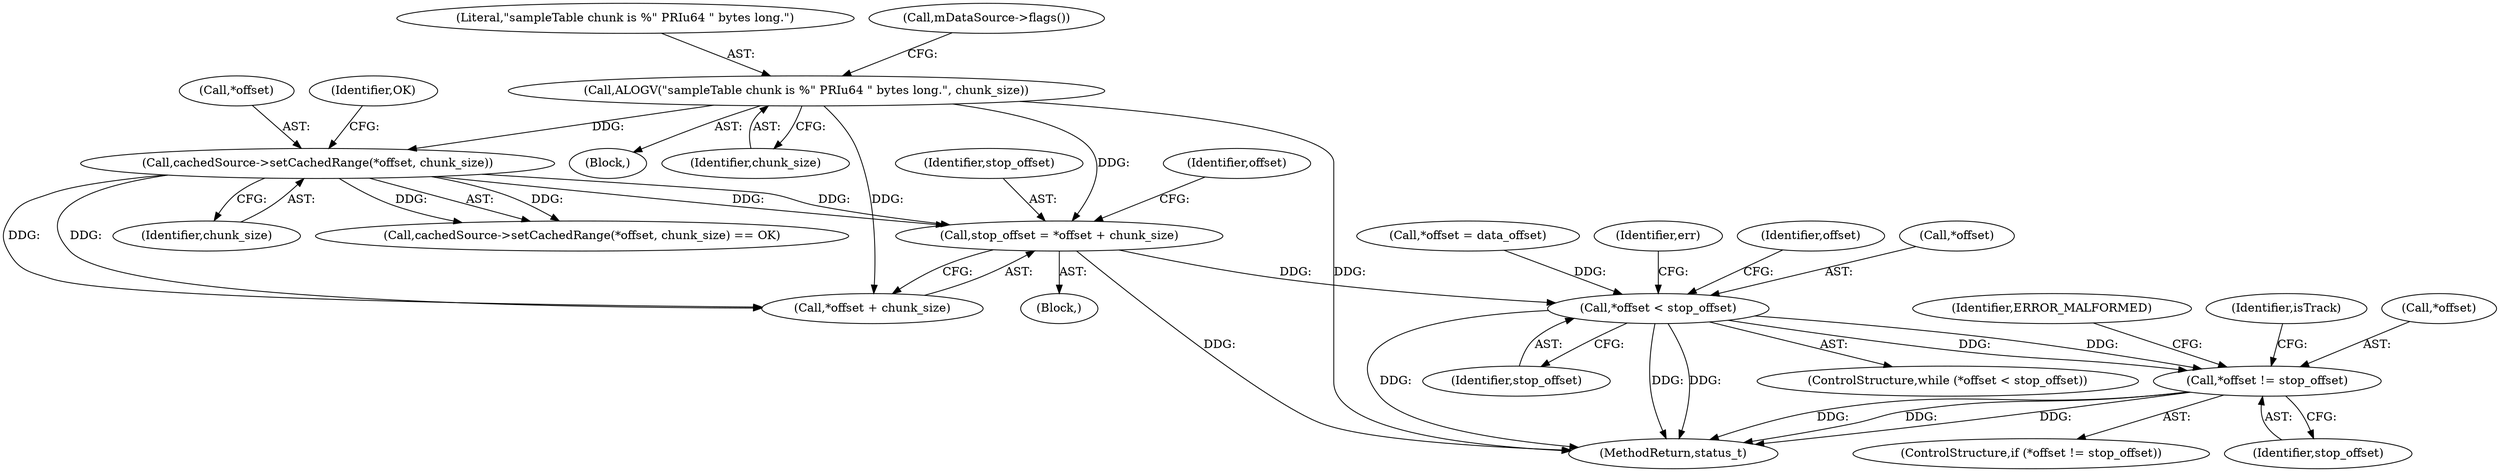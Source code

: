 digraph "0_Android_6fe85f7e15203e48df2cc3e8e1c4bc6ad49dc968@integer" {
"1000468" [label="(Call,stop_offset = *offset + chunk_size)"];
"1000395" [label="(Call,cachedSource->setCachedRange(*offset, chunk_size))"];
"1000378" [label="(Call,ALOGV(\"sampleTable chunk is %\" PRIu64 \" bytes long.\", chunk_size))"];
"1000479" [label="(Call,*offset < stop_offset)"];
"1000500" [label="(Call,*offset != stop_offset)"];
"1000380" [label="(Identifier,chunk_size)"];
"1000486" [label="(Identifier,err)"];
"1000506" [label="(Identifier,ERROR_MALFORMED)"];
"1000508" [label="(Identifier,isTrack)"];
"1000469" [label="(Identifier,stop_offset)"];
"1000479" [label="(Call,*offset < stop_offset)"];
"1000502" [label="(Identifier,offset)"];
"1002931" [label="(MethodReturn,status_t)"];
"1000501" [label="(Call,*offset)"];
"1000476" [label="(Identifier,offset)"];
"1000394" [label="(Call,cachedSource->setCachedRange(*offset, chunk_size) == OK)"];
"1000379" [label="(Literal,\"sampleTable chunk is %\" PRIu64 \" bytes long.\")"];
"1000480" [label="(Call,*offset)"];
"1000468" [label="(Call,stop_offset = *offset + chunk_size)"];
"1000395" [label="(Call,cachedSource->setCachedRange(*offset, chunk_size))"];
"1000377" [label="(Block,)"];
"1000396" [label="(Call,*offset)"];
"1000470" [label="(Call,*offset + chunk_size)"];
"1000383" [label="(Call,mDataSource->flags())"];
"1000500" [label="(Call,*offset != stop_offset)"];
"1000368" [label="(Block,)"];
"1000499" [label="(ControlStructure,if (*offset != stop_offset))"];
"1000399" [label="(Identifier,OK)"];
"1000478" [label="(ControlStructure,while (*offset < stop_offset))"];
"1000398" [label="(Identifier,chunk_size)"];
"1000474" [label="(Call,*offset = data_offset)"];
"1000503" [label="(Identifier,stop_offset)"];
"1000482" [label="(Identifier,stop_offset)"];
"1000378" [label="(Call,ALOGV(\"sampleTable chunk is %\" PRIu64 \" bytes long.\", chunk_size))"];
"1000468" -> "1000368"  [label="AST: "];
"1000468" -> "1000470"  [label="CFG: "];
"1000469" -> "1000468"  [label="AST: "];
"1000470" -> "1000468"  [label="AST: "];
"1000476" -> "1000468"  [label="CFG: "];
"1000468" -> "1002931"  [label="DDG: "];
"1000395" -> "1000468"  [label="DDG: "];
"1000395" -> "1000468"  [label="DDG: "];
"1000378" -> "1000468"  [label="DDG: "];
"1000468" -> "1000479"  [label="DDG: "];
"1000395" -> "1000394"  [label="AST: "];
"1000395" -> "1000398"  [label="CFG: "];
"1000396" -> "1000395"  [label="AST: "];
"1000398" -> "1000395"  [label="AST: "];
"1000399" -> "1000395"  [label="CFG: "];
"1000395" -> "1000394"  [label="DDG: "];
"1000395" -> "1000394"  [label="DDG: "];
"1000378" -> "1000395"  [label="DDG: "];
"1000395" -> "1000470"  [label="DDG: "];
"1000395" -> "1000470"  [label="DDG: "];
"1000378" -> "1000377"  [label="AST: "];
"1000378" -> "1000380"  [label="CFG: "];
"1000379" -> "1000378"  [label="AST: "];
"1000380" -> "1000378"  [label="AST: "];
"1000383" -> "1000378"  [label="CFG: "];
"1000378" -> "1002931"  [label="DDG: "];
"1000378" -> "1000470"  [label="DDG: "];
"1000479" -> "1000478"  [label="AST: "];
"1000479" -> "1000482"  [label="CFG: "];
"1000480" -> "1000479"  [label="AST: "];
"1000482" -> "1000479"  [label="AST: "];
"1000486" -> "1000479"  [label="CFG: "];
"1000502" -> "1000479"  [label="CFG: "];
"1000479" -> "1002931"  [label="DDG: "];
"1000479" -> "1002931"  [label="DDG: "];
"1000479" -> "1002931"  [label="DDG: "];
"1000474" -> "1000479"  [label="DDG: "];
"1000479" -> "1000500"  [label="DDG: "];
"1000479" -> "1000500"  [label="DDG: "];
"1000500" -> "1000499"  [label="AST: "];
"1000500" -> "1000503"  [label="CFG: "];
"1000501" -> "1000500"  [label="AST: "];
"1000503" -> "1000500"  [label="AST: "];
"1000506" -> "1000500"  [label="CFG: "];
"1000508" -> "1000500"  [label="CFG: "];
"1000500" -> "1002931"  [label="DDG: "];
"1000500" -> "1002931"  [label="DDG: "];
"1000500" -> "1002931"  [label="DDG: "];
}
